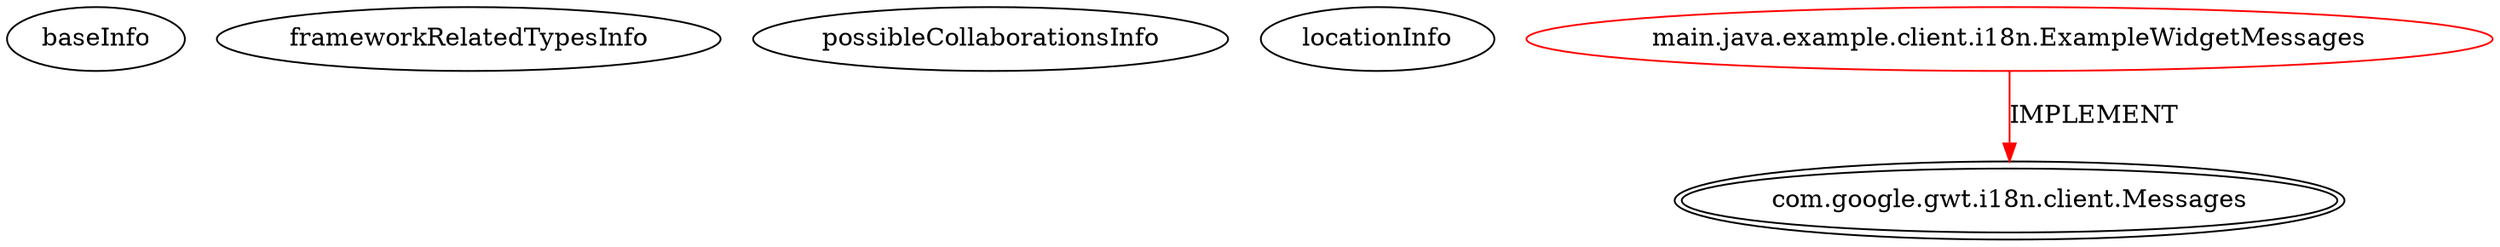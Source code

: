 digraph {
baseInfo[graphId=1337,category="extension_graph",isAnonymous=false,possibleRelation=false]
frameworkRelatedTypesInfo[0="com.google.gwt.i18n.client.Messages"]
possibleCollaborationsInfo[]
locationInfo[projectName="geomajas-geomajas-widget-definitions-sample",filePath="/geomajas-geomajas-widget-definitions-sample/geomajas-widget-definitions-sample-master/example/src/main/java/example/client/i18n/ExampleWidgetMessages.java",contextSignature="ExampleWidgetMessages",graphId="1337"]
0[label="main.java.example.client.i18n.ExampleWidgetMessages",vertexType="ROOT_CLIENT_CLASS_DECLARATION",isFrameworkType=false,color=red]
1[label="com.google.gwt.i18n.client.Messages",vertexType="FRAMEWORK_INTERFACE_TYPE",isFrameworkType=true,peripheries=2]
0->1[label="IMPLEMENT",color=red]
}
